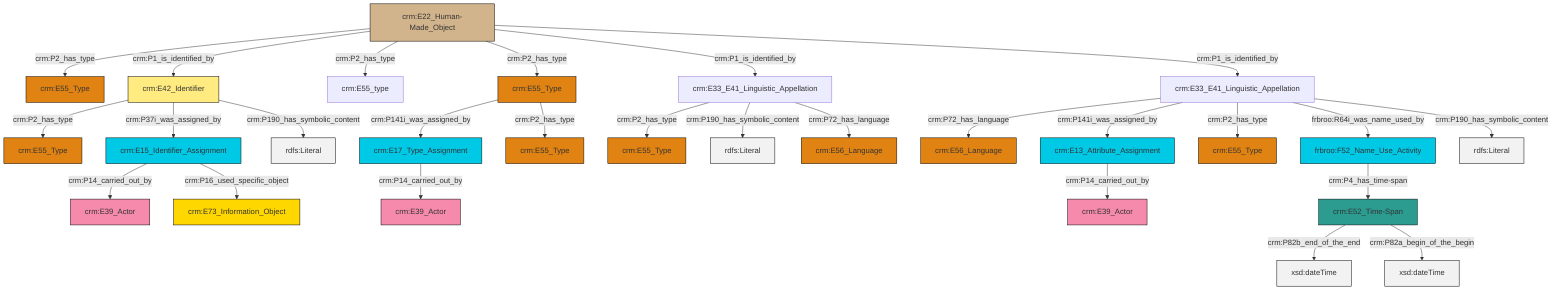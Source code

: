 graph TD
classDef Literal fill:#f2f2f2,stroke:#000000;
classDef CRM_Entity fill:#FFFFFF,stroke:#000000;
classDef Temporal_Entity fill:#00C9E6, stroke:#000000;
classDef Type fill:#E18312, stroke:#000000;
classDef Time-Span fill:#2C9C91, stroke:#000000;
classDef Appellation fill:#FFEB7F, stroke:#000000;
classDef Place fill:#008836, stroke:#000000;
classDef Persistent_Item fill:#B266B2, stroke:#000000;
classDef Conceptual_Object fill:#FFD700, stroke:#000000;
classDef Physical_Thing fill:#D2B48C, stroke:#000000;
classDef Actor fill:#f58aad, stroke:#000000;
classDef PC_Classes fill:#4ce600, stroke:#000000;
classDef Multi fill:#cccccc,stroke:#000000;

2["crm:E33_E41_Linguistic_Appellation"]:::Default -->|crm:P72_has_language| 3["crm:E56_Language"]:::Type
2["crm:E33_E41_Linguistic_Appellation"]:::Default -->|crm:P141i_was_assigned_by| 4["crm:E13_Attribute_Assignment"]:::Temporal_Entity
5["crm:E22_Human-Made_Object"]:::Physical_Thing -->|crm:P2_has_type| 6["crm:E55_Type"]:::Type
2["crm:E33_E41_Linguistic_Appellation"]:::Default -->|crm:P2_has_type| 12["crm:E55_Type"]:::Type
17["crm:E17_Type_Assignment"]:::Temporal_Entity -->|crm:P14_carried_out_by| 0["crm:E39_Actor"]:::Actor
4["crm:E13_Attribute_Assignment"]:::Temporal_Entity -->|crm:P14_carried_out_by| 20["crm:E39_Actor"]:::Actor
5["crm:E22_Human-Made_Object"]:::Physical_Thing -->|crm:P1_is_identified_by| 21["crm:E42_Identifier"]:::Appellation
2["crm:E33_E41_Linguistic_Appellation"]:::Default -->|frbroo:R64i_was_name_used_by| 22["frbroo:F52_Name_Use_Activity"]:::Temporal_Entity
18["crm:E55_Type"]:::Type -->|crm:P141i_was_assigned_by| 17["crm:E17_Type_Assignment"]:::Temporal_Entity
23["crm:E33_E41_Linguistic_Appellation"]:::Default -->|crm:P2_has_type| 24["crm:E55_Type"]:::Type
25["crm:E52_Time-Span"]:::Time-Span -->|crm:P82b_end_of_the_end| 26[xsd:dateTime]:::Literal
5["crm:E22_Human-Made_Object"]:::Physical_Thing -->|crm:P2_has_type| 27["crm:E55_type"]:::Default
32["crm:E15_Identifier_Assignment"]:::Temporal_Entity -->|crm:P14_carried_out_by| 7["crm:E39_Actor"]:::Actor
21["crm:E42_Identifier"]:::Appellation -->|crm:P2_has_type| 35["crm:E55_Type"]:::Type
23["crm:E33_E41_Linguistic_Appellation"]:::Default -->|crm:P190_has_symbolic_content| 36[rdfs:Literal]:::Literal
21["crm:E42_Identifier"]:::Appellation -->|crm:P37i_was_assigned_by| 32["crm:E15_Identifier_Assignment"]:::Temporal_Entity
32["crm:E15_Identifier_Assignment"]:::Temporal_Entity -->|crm:P16_used_specific_object| 9["crm:E73_Information_Object"]:::Conceptual_Object
5["crm:E22_Human-Made_Object"]:::Physical_Thing -->|crm:P2_has_type| 18["crm:E55_Type"]:::Type
23["crm:E33_E41_Linguistic_Appellation"]:::Default -->|crm:P72_has_language| 29["crm:E56_Language"]:::Type
21["crm:E42_Identifier"]:::Appellation -->|crm:P190_has_symbolic_content| 38[rdfs:Literal]:::Literal
2["crm:E33_E41_Linguistic_Appellation"]:::Default -->|crm:P190_has_symbolic_content| 39[rdfs:Literal]:::Literal
5["crm:E22_Human-Made_Object"]:::Physical_Thing -->|crm:P1_is_identified_by| 23["crm:E33_E41_Linguistic_Appellation"]:::Default
18["crm:E55_Type"]:::Type -->|crm:P2_has_type| 13["crm:E55_Type"]:::Type
25["crm:E52_Time-Span"]:::Time-Span -->|crm:P82a_begin_of_the_begin| 48[xsd:dateTime]:::Literal
5["crm:E22_Human-Made_Object"]:::Physical_Thing -->|crm:P1_is_identified_by| 2["crm:E33_E41_Linguistic_Appellation"]:::Default
22["frbroo:F52_Name_Use_Activity"]:::Temporal_Entity -->|crm:P4_has_time-span| 25["crm:E52_Time-Span"]:::Time-Span